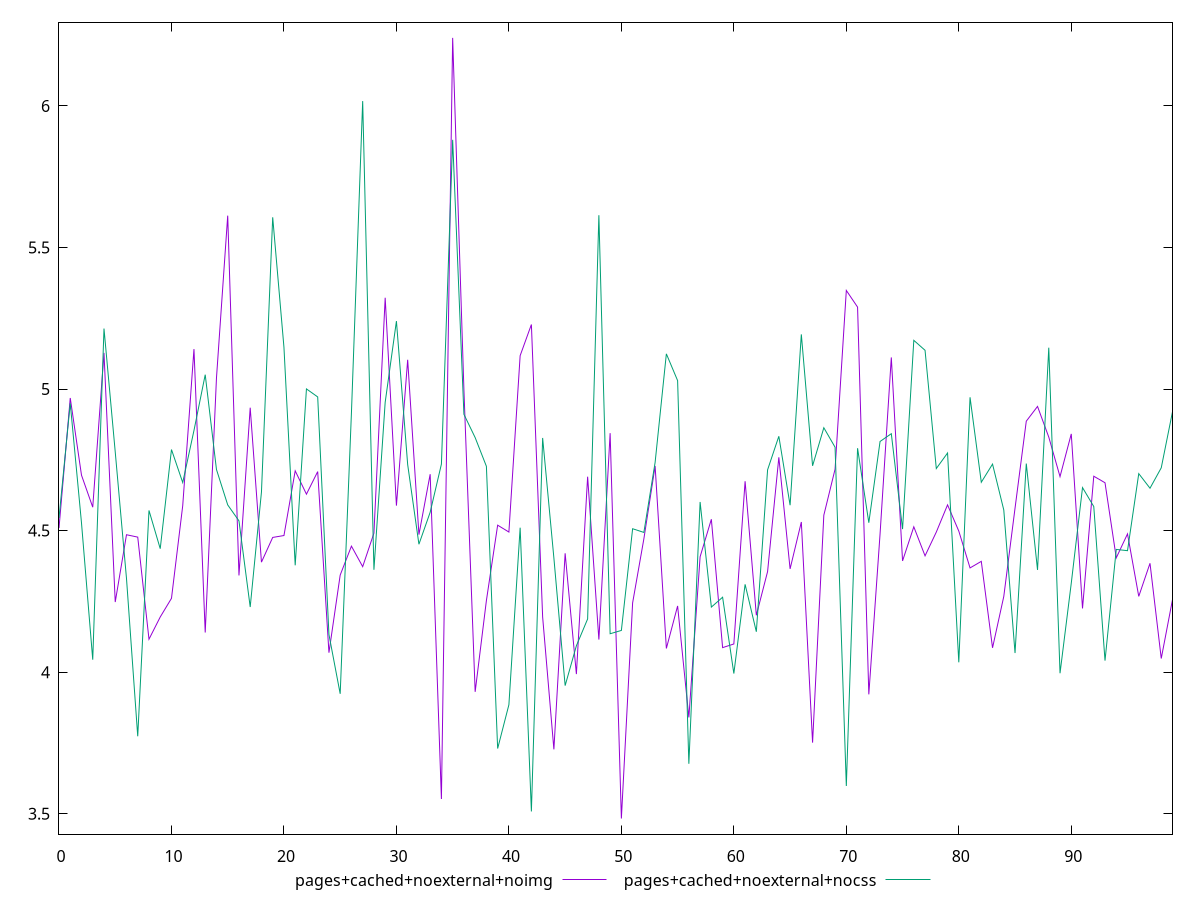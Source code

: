 reset

$pagesCachedNoexternalNoimg <<EOF
0 4.509200000000001
1 4.968400000000001
2 4.6956999999999995
3 4.582699999999999
4 5.1277
5 4.2477
6 4.4854
7 4.477
8 4.1164000000000005
9 4.1949
10 4.2608
11 4.587899999999999
12 5.1411999999999995
13 4.140000000000001
14 5.0387
15 5.6124
16 4.3416999999999994
17 4.934
18 4.3886
19 4.475899999999999
20 4.4826
21 4.7111
22 4.6287
23 4.7084
24 4.0687999999999995
25 4.342900000000002
26 4.4451
27 4.372700000000001
28 4.491
29 5.3225
30 4.5883
31 5.1033
32 4.4858
33 4.6992
34 3.552
35 6.240200000000001
36 4.9981
37 3.9305
38 4.253000000000001
39 4.5192
40 4.494899999999999
41 5.1179
42 5.2279
43 4.194699999999999
44 3.7273
45 4.4198
46 3.9932
47 4.6903
48 4.1151
49 4.8441
50 3.4831000000000008
51 4.244799999999999
52 4.4709
53 4.7283
54 4.083799999999999
55 4.2339
56 3.8400999999999996
57 4.407600000000001
58 4.5401
59 4.0867
60 4.099600000000002
61 4.6743999999999994
62 4.201
63 4.355399999999999
64 4.758900000000001
65 4.364800000000001
66 4.5304
67 3.7510000000000003
68 4.5544
69 4.717
70 5.3482
71 5.2894
72 3.9215999999999998
73 4.488200000000001
74 5.1117
75 4.393
76 4.5134
77 4.410900000000001
78 4.494800000000001
79 4.5909
80 4.4982999999999995
81 4.3682
82 4.3914
83 4.085999999999999
84 4.2675
85 4.5790999999999995
86 4.8865
87 4.9386
88 4.830300000000001
89 4.6907000000000005
90 4.8416
91 4.2252
92 4.692099999999999
93 4.669000000000001
94 4.4038
95 4.4884
96 4.2677
97 4.384600000000001
98 4.0483
99 4.256200000000001
EOF

$pagesCachedNoexternalNocss <<EOF
0 4.5446
1 4.9495
2 4.527
3 4.044099999999999
4 5.2136000000000005
5 4.7778
6 4.331200000000001
7 3.7736
8 4.5712
9 4.4361
10 4.786300000000001
11 4.6698
12 4.8537
13 5.050700000000001
14 4.715800000000001
15 4.5908
16 4.5344
17 4.2302
18 4.636099999999999
19 5.6066
20 5.1472999999999995
21 4.3774999999999995
22 5.0004
23 4.972099999999999
24 4.1329
25 3.9236000000000004
26 4.916
27 6.0171
28 4.3617
29 4.9531
30 5.24
31 4.733199999999999
32 4.4517999999999995
33 4.564800000000001
34 4.7349
35 5.8803
36 4.9108
37 4.8285
38 4.7271
39 3.7303000000000006
40 3.885
41 4.510300000000001
42 3.5081
43 4.8273
44 4.403099999999999
45 3.9525000000000006
46 4.0932
47 4.188
48 5.614
49 4.135800000000001
50 4.147400000000001
51 4.506600000000001
52 4.4936
53 4.740799999999999
54 5.1243
55 5.029800000000001
56 3.6763999999999997
57 4.6012
58 4.229900000000001
59 4.2646999999999995
60 3.9951999999999996
61 4.310200000000001
62 4.1428
63 4.7147
64 4.8332
65 4.5897
66 5.1930000000000005
67 4.728800000000001
68 4.8633
69 4.794499999999999
70 3.5979
71 4.7909999999999995
72 4.5279
73 4.8149
74 4.8423
75 4.5053
76 5.172000000000001
77 5.1368
78 4.7192
79 4.774100000000001
80 4.034800000000001
81 4.970899999999999
82 4.6708
83 4.7349000000000006
84 4.5728
85 4.0676
86 4.7368
87 4.3610999999999995
88 5.146
89 3.9962
90 4.3144
91 4.6519
92 4.5851
93 4.040699999999999
94 4.4336
95 4.429099999999999
96 4.701200000000001
97 4.6497
98 4.7218
99 4.9198
EOF

set key outside below
set xrange [0:99]
set yrange [3.4279580000000007:6.295342000000001]
set terminal svg size 640, 500 enhanced background rgb 'white'
set output "report_00007_2020-12-11T15:55:29.892Z/network-server-latency/comparison/line/8_vs_9.svg"

plot $pagesCachedNoexternalNoimg title "pages+cached+noexternal+noimg" with line, \
     $pagesCachedNoexternalNocss title "pages+cached+noexternal+nocss" with line

reset
